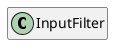 @startuml
set namespaceSeparator \\
hide members
hide << alias >> circle

class InputFilter
@enduml
